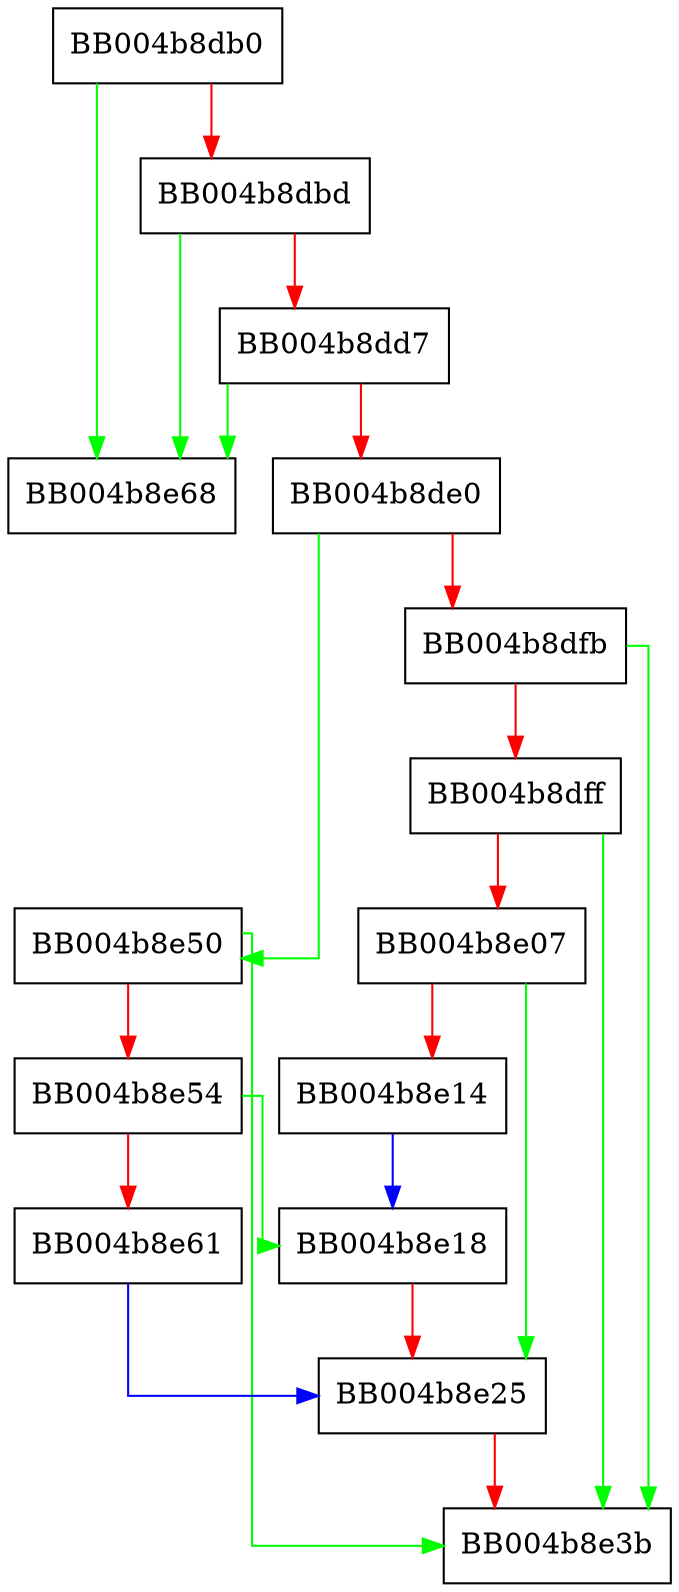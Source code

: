 digraph ossl_qrl_enc_level_set_key_update_done {
  node [shape="box"];
  graph [splines=ortho];
  BB004b8db0 -> BB004b8e68 [color="green"];
  BB004b8db0 -> BB004b8dbd [color="red"];
  BB004b8dbd -> BB004b8e68 [color="green"];
  BB004b8dbd -> BB004b8dd7 [color="red"];
  BB004b8dd7 -> BB004b8e68 [color="green"];
  BB004b8dd7 -> BB004b8de0 [color="red"];
  BB004b8de0 -> BB004b8e50 [color="green"];
  BB004b8de0 -> BB004b8dfb [color="red"];
  BB004b8dfb -> BB004b8e3b [color="green"];
  BB004b8dfb -> BB004b8dff [color="red"];
  BB004b8dff -> BB004b8e3b [color="green"];
  BB004b8dff -> BB004b8e07 [color="red"];
  BB004b8e07 -> BB004b8e25 [color="green"];
  BB004b8e07 -> BB004b8e14 [color="red"];
  BB004b8e14 -> BB004b8e18 [color="blue"];
  BB004b8e18 -> BB004b8e25 [color="red"];
  BB004b8e25 -> BB004b8e3b [color="red"];
  BB004b8e50 -> BB004b8e3b [color="green"];
  BB004b8e50 -> BB004b8e54 [color="red"];
  BB004b8e54 -> BB004b8e18 [color="green"];
  BB004b8e54 -> BB004b8e61 [color="red"];
  BB004b8e61 -> BB004b8e25 [color="blue"];
}